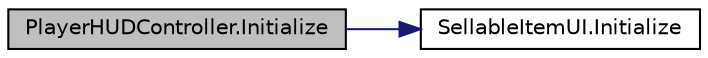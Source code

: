 digraph "PlayerHUDController.Initialize"
{
 // INTERACTIVE_SVG=YES
 // LATEX_PDF_SIZE
  bgcolor="transparent";
  edge [fontname="Helvetica",fontsize="10",labelfontname="Helvetica",labelfontsize="10"];
  node [fontname="Helvetica",fontsize="10",shape=record];
  rankdir="LR";
  Node1 [label="PlayerHUDController.Initialize",height=0.2,width=0.4,color="black", fillcolor="grey75", style="filled", fontcolor="black",tooltip=" "];
  Node1 -> Node2 [color="midnightblue",fontsize="10",style="solid",fontname="Helvetica"];
  Node2 [label="SellableItemUI.Initialize",height=0.2,width=0.4,color="black",URL="$class_sellable_item_u_i.html#a10394a2c7d2d0a72d9c8b05fbf3e8696",tooltip=" "];
}
